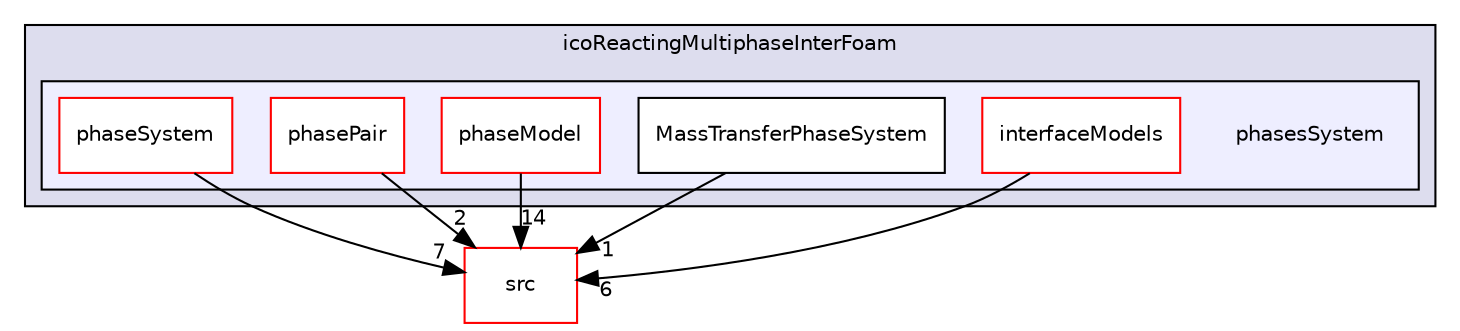 digraph "applications/solvers/multiphase/icoReactingMultiphaseInterFoam/phasesSystem" {
  bgcolor=transparent;
  compound=true
  node [ fontsize="10", fontname="Helvetica"];
  edge [ labelfontsize="10", labelfontname="Helvetica"];
  subgraph clusterdir_1ff87e91ba7f0e4bf8179bd47788b26b {
    graph [ bgcolor="#ddddee", pencolor="black", label="icoReactingMultiphaseInterFoam" fontname="Helvetica", fontsize="10", URL="dir_1ff87e91ba7f0e4bf8179bd47788b26b.html"]
  subgraph clusterdir_9814e8b96a810c0bc5aa9f21bfecc094 {
    graph [ bgcolor="#eeeeff", pencolor="black", label="" URL="dir_9814e8b96a810c0bc5aa9f21bfecc094.html"];
    dir_9814e8b96a810c0bc5aa9f21bfecc094 [shape=plaintext label="phasesSystem"];
    dir_8dea918e19f2b0d395c314789ab8198a [shape=box label="interfaceModels" color="red" fillcolor="white" style="filled" URL="dir_8dea918e19f2b0d395c314789ab8198a.html"];
    dir_96e342c4616a8c768001902afad6c0db [shape=box label="MassTransferPhaseSystem" color="black" fillcolor="white" style="filled" URL="dir_96e342c4616a8c768001902afad6c0db.html"];
    dir_dc11da56fd3d81c2bd39ac0cf0e67dd2 [shape=box label="phaseModel" color="red" fillcolor="white" style="filled" URL="dir_dc11da56fd3d81c2bd39ac0cf0e67dd2.html"];
    dir_0b124febee97d575a858293438ce4708 [shape=box label="phasePair" color="red" fillcolor="white" style="filled" URL="dir_0b124febee97d575a858293438ce4708.html"];
    dir_9128a46ae746a77f7833b8f8744d0a3e [shape=box label="phaseSystem" color="red" fillcolor="white" style="filled" URL="dir_9128a46ae746a77f7833b8f8744d0a3e.html"];
  }
  }
  dir_68267d1309a1af8e8297ef4c3efbcdba [shape=box label="src" color="red" URL="dir_68267d1309a1af8e8297ef4c3efbcdba.html"];
  dir_dc11da56fd3d81c2bd39ac0cf0e67dd2->dir_68267d1309a1af8e8297ef4c3efbcdba [headlabel="14", labeldistance=1.5 headhref="dir_000202_000499.html"];
  dir_8dea918e19f2b0d395c314789ab8198a->dir_68267d1309a1af8e8297ef4c3efbcdba [headlabel="6", labeldistance=1.5 headhref="dir_000197_000499.html"];
  dir_96e342c4616a8c768001902afad6c0db->dir_68267d1309a1af8e8297ef4c3efbcdba [headlabel="1", labeldistance=1.5 headhref="dir_000201_000499.html"];
  dir_9128a46ae746a77f7833b8f8744d0a3e->dir_68267d1309a1af8e8297ef4c3efbcdba [headlabel="7", labeldistance=1.5 headhref="dir_000205_000499.html"];
  dir_0b124febee97d575a858293438ce4708->dir_68267d1309a1af8e8297ef4c3efbcdba [headlabel="2", labeldistance=1.5 headhref="dir_003241_000499.html"];
}

